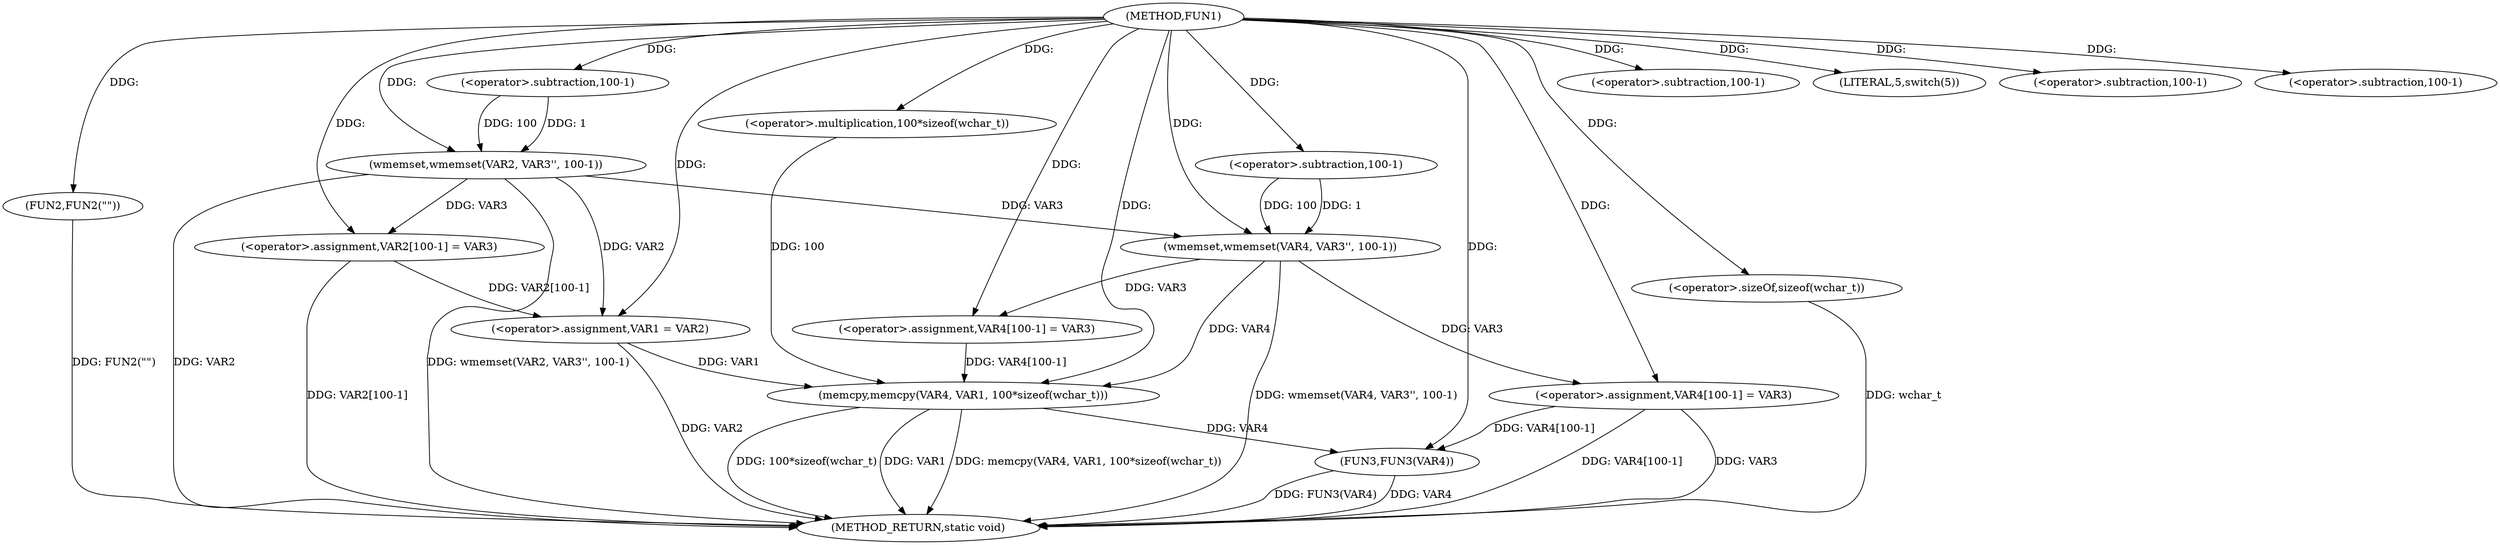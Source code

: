 digraph FUN1 {  
"1000100" [label = "(METHOD,FUN1)" ]
"1000160" [label = "(METHOD_RETURN,static void)" ]
"1000104" [label = "(wmemset,wmemset(VAR2, VAR3'', 100-1))" ]
"1000107" [label = "(<operator>.subtraction,100-1)" ]
"1000110" [label = "(<operator>.assignment,VAR2[100-1] = VAR3)" ]
"1000113" [label = "(<operator>.subtraction,100-1)" ]
"1000118" [label = "(LITERAL,5,switch(5))" ]
"1000121" [label = "(FUN2,FUN2(\"\"))" ]
"1000125" [label = "(<operator>.assignment,VAR1 = VAR2)" ]
"1000131" [label = "(wmemset,wmemset(VAR4, VAR3'', 100-1))" ]
"1000134" [label = "(<operator>.subtraction,100-1)" ]
"1000137" [label = "(<operator>.assignment,VAR4[100-1] = VAR3)" ]
"1000140" [label = "(<operator>.subtraction,100-1)" ]
"1000144" [label = "(memcpy,memcpy(VAR4, VAR1, 100*sizeof(wchar_t)))" ]
"1000147" [label = "(<operator>.multiplication,100*sizeof(wchar_t))" ]
"1000149" [label = "(<operator>.sizeOf,sizeof(wchar_t))" ]
"1000151" [label = "(<operator>.assignment,VAR4[100-1] = VAR3)" ]
"1000154" [label = "(<operator>.subtraction,100-1)" ]
"1000158" [label = "(FUN3,FUN3(VAR4))" ]
  "1000158" -> "1000160"  [ label = "DDG: VAR4"] 
  "1000151" -> "1000160"  [ label = "DDG: VAR3"] 
  "1000104" -> "1000160"  [ label = "DDG: wmemset(VAR2, VAR3'', 100-1)"] 
  "1000104" -> "1000160"  [ label = "DDG: VAR2"] 
  "1000151" -> "1000160"  [ label = "DDG: VAR4[100-1]"] 
  "1000121" -> "1000160"  [ label = "DDG: FUN2(\"\")"] 
  "1000125" -> "1000160"  [ label = "DDG: VAR2"] 
  "1000149" -> "1000160"  [ label = "DDG: wchar_t"] 
  "1000144" -> "1000160"  [ label = "DDG: VAR1"] 
  "1000131" -> "1000160"  [ label = "DDG: wmemset(VAR4, VAR3'', 100-1)"] 
  "1000158" -> "1000160"  [ label = "DDG: FUN3(VAR4)"] 
  "1000144" -> "1000160"  [ label = "DDG: memcpy(VAR4, VAR1, 100*sizeof(wchar_t))"] 
  "1000144" -> "1000160"  [ label = "DDG: 100*sizeof(wchar_t)"] 
  "1000110" -> "1000160"  [ label = "DDG: VAR2[100-1]"] 
  "1000100" -> "1000104"  [ label = "DDG: "] 
  "1000107" -> "1000104"  [ label = "DDG: 100"] 
  "1000107" -> "1000104"  [ label = "DDG: 1"] 
  "1000100" -> "1000107"  [ label = "DDG: "] 
  "1000104" -> "1000110"  [ label = "DDG: VAR3"] 
  "1000100" -> "1000110"  [ label = "DDG: "] 
  "1000100" -> "1000113"  [ label = "DDG: "] 
  "1000100" -> "1000118"  [ label = "DDG: "] 
  "1000100" -> "1000121"  [ label = "DDG: "] 
  "1000104" -> "1000125"  [ label = "DDG: VAR2"] 
  "1000110" -> "1000125"  [ label = "DDG: VAR2[100-1]"] 
  "1000100" -> "1000125"  [ label = "DDG: "] 
  "1000100" -> "1000131"  [ label = "DDG: "] 
  "1000104" -> "1000131"  [ label = "DDG: VAR3"] 
  "1000134" -> "1000131"  [ label = "DDG: 100"] 
  "1000134" -> "1000131"  [ label = "DDG: 1"] 
  "1000100" -> "1000134"  [ label = "DDG: "] 
  "1000131" -> "1000137"  [ label = "DDG: VAR3"] 
  "1000100" -> "1000137"  [ label = "DDG: "] 
  "1000100" -> "1000140"  [ label = "DDG: "] 
  "1000131" -> "1000144"  [ label = "DDG: VAR4"] 
  "1000137" -> "1000144"  [ label = "DDG: VAR4[100-1]"] 
  "1000100" -> "1000144"  [ label = "DDG: "] 
  "1000125" -> "1000144"  [ label = "DDG: VAR1"] 
  "1000147" -> "1000144"  [ label = "DDG: 100"] 
  "1000100" -> "1000147"  [ label = "DDG: "] 
  "1000100" -> "1000149"  [ label = "DDG: "] 
  "1000100" -> "1000151"  [ label = "DDG: "] 
  "1000131" -> "1000151"  [ label = "DDG: VAR3"] 
  "1000100" -> "1000154"  [ label = "DDG: "] 
  "1000151" -> "1000158"  [ label = "DDG: VAR4[100-1]"] 
  "1000144" -> "1000158"  [ label = "DDG: VAR4"] 
  "1000100" -> "1000158"  [ label = "DDG: "] 
}
